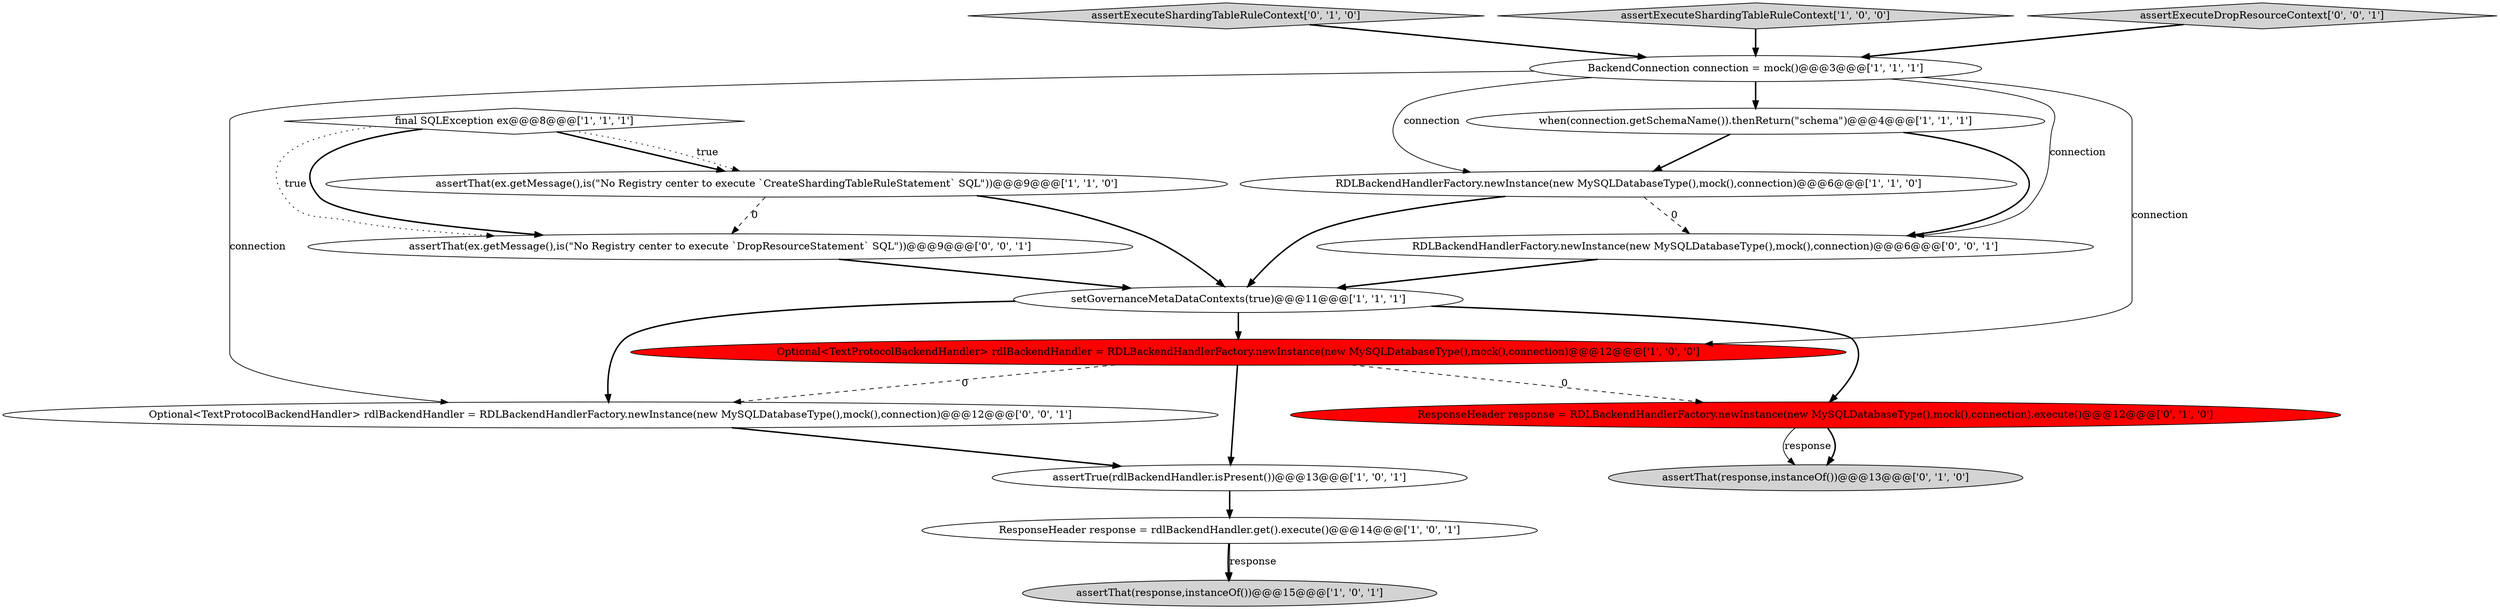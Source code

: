 digraph {
1 [style = filled, label = "ResponseHeader response = rdlBackendHandler.get().execute()@@@14@@@['1', '0', '1']", fillcolor = white, shape = ellipse image = "AAA0AAABBB1BBB"];
4 [style = filled, label = "setGovernanceMetaDataContexts(true)@@@11@@@['1', '1', '1']", fillcolor = white, shape = ellipse image = "AAA0AAABBB1BBB"];
5 [style = filled, label = "BackendConnection connection = mock()@@@3@@@['1', '1', '1']", fillcolor = white, shape = ellipse image = "AAA0AAABBB1BBB"];
3 [style = filled, label = "final SQLException ex@@@8@@@['1', '1', '1']", fillcolor = white, shape = diamond image = "AAA0AAABBB1BBB"];
6 [style = filled, label = "assertTrue(rdlBackendHandler.isPresent())@@@13@@@['1', '0', '1']", fillcolor = white, shape = ellipse image = "AAA0AAABBB1BBB"];
17 [style = filled, label = "Optional<TextProtocolBackendHandler> rdlBackendHandler = RDLBackendHandlerFactory.newInstance(new MySQLDatabaseType(),mock(),connection)@@@12@@@['0', '0', '1']", fillcolor = white, shape = ellipse image = "AAA0AAABBB3BBB"];
7 [style = filled, label = "when(connection.getSchemaName()).thenReturn(\"schema\")@@@4@@@['1', '1', '1']", fillcolor = white, shape = ellipse image = "AAA0AAABBB1BBB"];
9 [style = filled, label = "assertThat(response,instanceOf())@@@15@@@['1', '0', '1']", fillcolor = lightgray, shape = ellipse image = "AAA0AAABBB1BBB"];
16 [style = filled, label = "assertThat(ex.getMessage(),is(\"No Registry center to execute `DropResourceStatement` SQL\"))@@@9@@@['0', '0', '1']", fillcolor = white, shape = ellipse image = "AAA0AAABBB3BBB"];
11 [style = filled, label = "assertExecuteShardingTableRuleContext['0', '1', '0']", fillcolor = lightgray, shape = diamond image = "AAA0AAABBB2BBB"];
0 [style = filled, label = "Optional<TextProtocolBackendHandler> rdlBackendHandler = RDLBackendHandlerFactory.newInstance(new MySQLDatabaseType(),mock(),connection)@@@12@@@['1', '0', '0']", fillcolor = red, shape = ellipse image = "AAA1AAABBB1BBB"];
13 [style = filled, label = "ResponseHeader response = RDLBackendHandlerFactory.newInstance(new MySQLDatabaseType(),mock(),connection).execute()@@@12@@@['0', '1', '0']", fillcolor = red, shape = ellipse image = "AAA1AAABBB2BBB"];
14 [style = filled, label = "RDLBackendHandlerFactory.newInstance(new MySQLDatabaseType(),mock(),connection)@@@6@@@['0', '0', '1']", fillcolor = white, shape = ellipse image = "AAA0AAABBB3BBB"];
12 [style = filled, label = "assertThat(response,instanceOf())@@@13@@@['0', '1', '0']", fillcolor = lightgray, shape = ellipse image = "AAA0AAABBB2BBB"];
10 [style = filled, label = "assertExecuteShardingTableRuleContext['1', '0', '0']", fillcolor = lightgray, shape = diamond image = "AAA0AAABBB1BBB"];
15 [style = filled, label = "assertExecuteDropResourceContext['0', '0', '1']", fillcolor = lightgray, shape = diamond image = "AAA0AAABBB3BBB"];
2 [style = filled, label = "RDLBackendHandlerFactory.newInstance(new MySQLDatabaseType(),mock(),connection)@@@6@@@['1', '1', '0']", fillcolor = white, shape = ellipse image = "AAA0AAABBB1BBB"];
8 [style = filled, label = "assertThat(ex.getMessage(),is(\"No Registry center to execute `CreateShardingTableRuleStatement` SQL\"))@@@9@@@['1', '1', '0']", fillcolor = white, shape = ellipse image = "AAA0AAABBB1BBB"];
8->16 [style = dashed, label="0"];
4->17 [style = bold, label=""];
17->6 [style = bold, label=""];
0->6 [style = bold, label=""];
4->13 [style = bold, label=""];
5->14 [style = solid, label="connection"];
3->16 [style = bold, label=""];
2->4 [style = bold, label=""];
0->17 [style = dashed, label="0"];
15->5 [style = bold, label=""];
1->9 [style = bold, label=""];
4->0 [style = bold, label=""];
7->14 [style = bold, label=""];
6->1 [style = bold, label=""];
11->5 [style = bold, label=""];
13->12 [style = bold, label=""];
5->0 [style = solid, label="connection"];
10->5 [style = bold, label=""];
2->14 [style = dashed, label="0"];
7->2 [style = bold, label=""];
3->8 [style = bold, label=""];
1->9 [style = solid, label="response"];
5->17 [style = solid, label="connection"];
0->13 [style = dashed, label="0"];
5->7 [style = bold, label=""];
13->12 [style = solid, label="response"];
8->4 [style = bold, label=""];
16->4 [style = bold, label=""];
3->8 [style = dotted, label="true"];
3->16 [style = dotted, label="true"];
5->2 [style = solid, label="connection"];
14->4 [style = bold, label=""];
}
